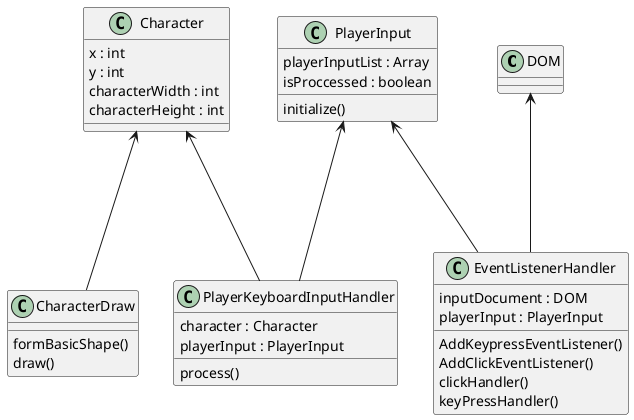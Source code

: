 @startuml
' left to right direction
' skinparam linetype polyline

'' Classes
class DOM
class Character{
    x : int
    y : int
    characterWidth : int
    characterHeight : int
}
class CharacterDraw{
    formBasicShape()
    draw()
}
class EventListenerHandler{
    inputDocument : DOM
    playerInput : PlayerInput
    AddKeypressEventListener()
    AddClickEventListener()
    clickHandler()
    keyPressHandler()
}
class PlayerInput{
    playerInputList : Array
    isProccessed : boolean
    initialize()
}
class PlayerKeyboardInputHandler{
    character : Character
    playerInput : PlayerInput
    process()
}
'' relationship
CharacterDraw --up-> Character
EventListenerHandler --up-> PlayerInput
EventListenerHandler --up-> DOM
PlayerKeyboardInputHandler --up-> PlayerInput
PlayerKeyboardInputHandler  --up-> Character

' layout
' DOM -[hidden]- PlayerInput
' DOM -[hidden]- PlayerInput
' DOM -[hidden]- PlayerInput
' DOM -[hidden]- PlayerInput
' DOM -[hidden]- PlayerInput
' Character -[hidden]- DOM
' Character -[hidden]- DOM
' Character -[hidden]- DOM
' Character -[hidden]- DOM
' DOM -[hidden]- DOM
' CharacterDraw -right[hidden]- PlayerKeyboardInputHandler
' PlayerKeyboardInputHandler -left[hidden]- CharacterDraw
' PlayerKeyboardInputHandler -left[hidden]- CharacterDraw
' PlayerKeyboardInputHandler -left[hidden]- CharacterDraw
' EventListenerHandler -[hidden]- PlayerKeyboardInputHandler
@enduml